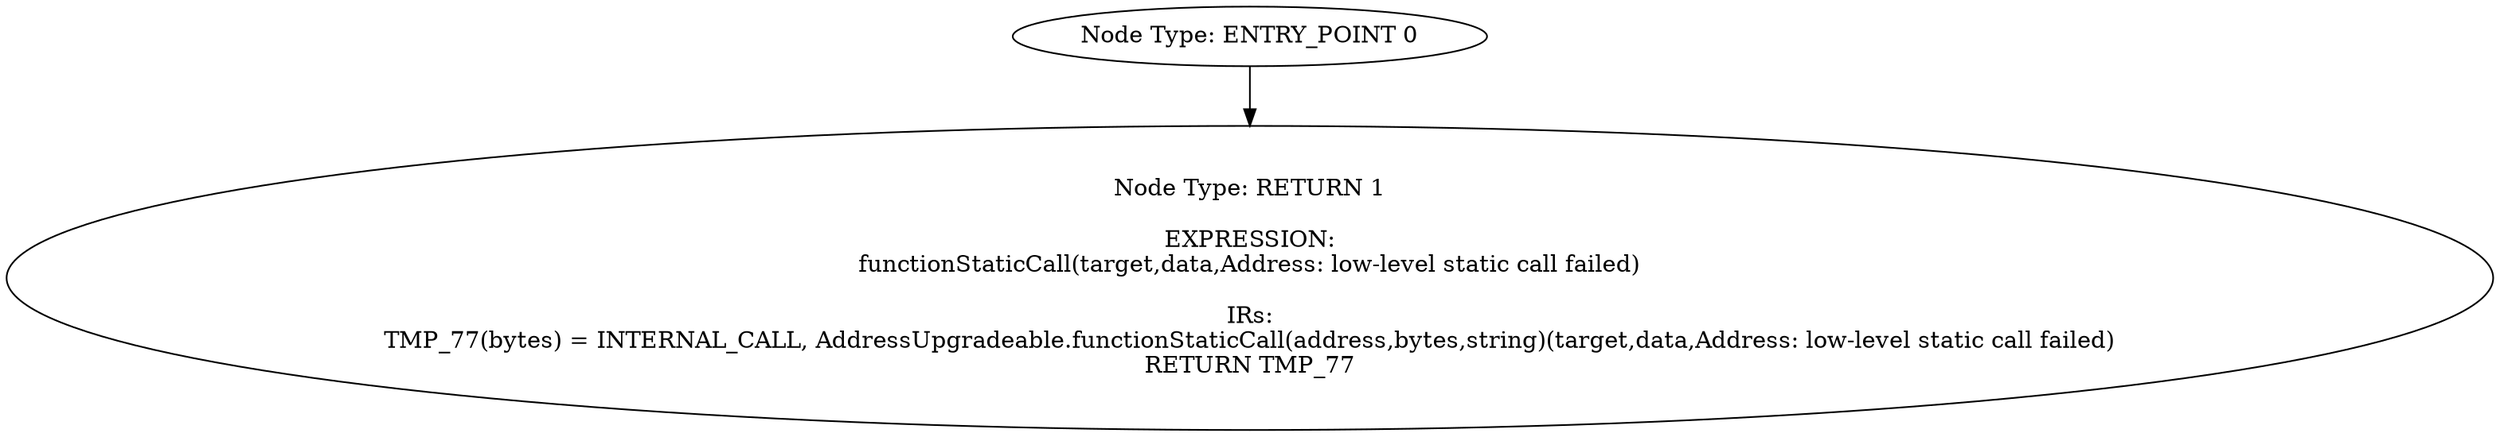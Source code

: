 digraph{
0[label="Node Type: ENTRY_POINT 0
"];
0->1;
1[label="Node Type: RETURN 1

EXPRESSION:
functionStaticCall(target,data,Address: low-level static call failed)

IRs:
TMP_77(bytes) = INTERNAL_CALL, AddressUpgradeable.functionStaticCall(address,bytes,string)(target,data,Address: low-level static call failed)
RETURN TMP_77"];
}
